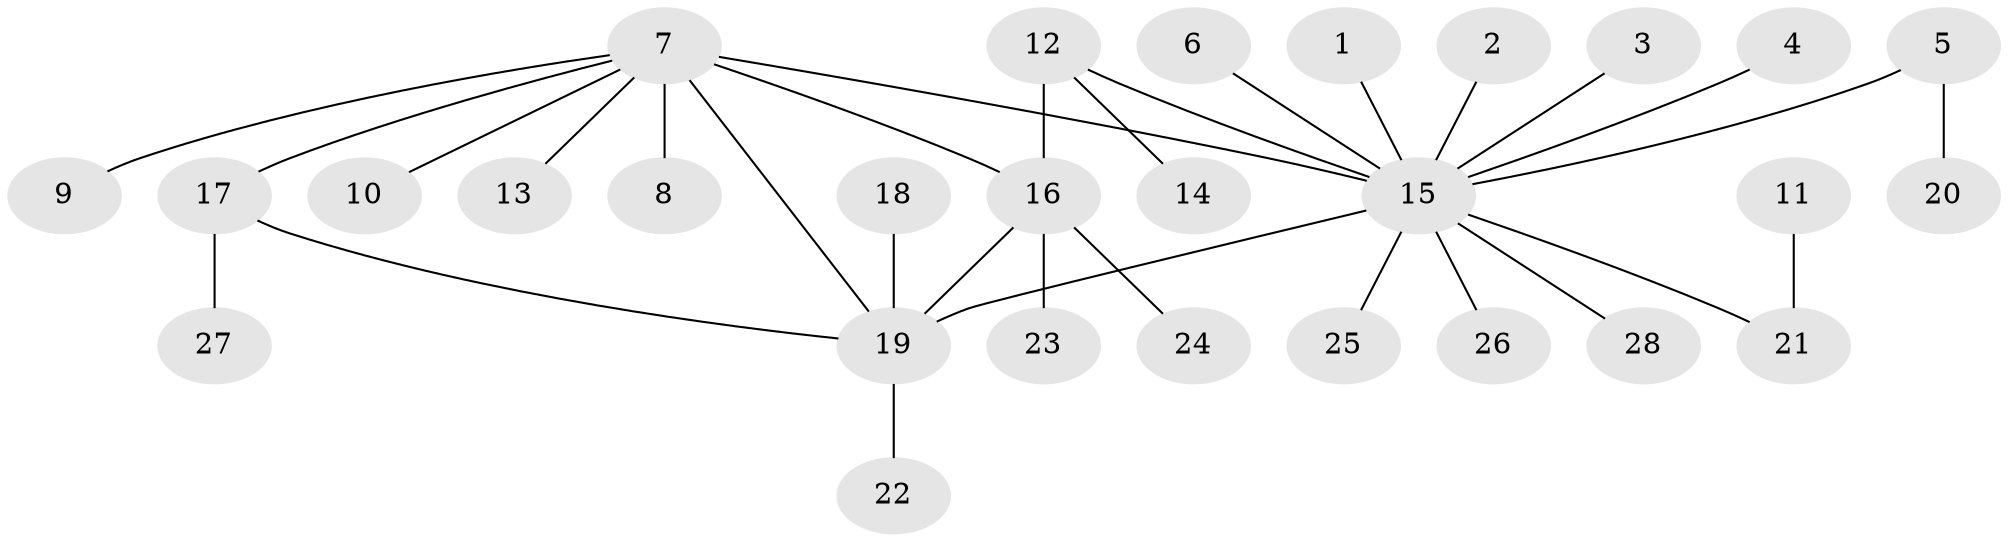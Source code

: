 // original degree distribution, {7: 0.019230769230769232, 1: 0.5192307692307693, 18: 0.019230769230769232, 4: 0.11538461538461539, 3: 0.17307692307692307, 5: 0.019230769230769232, 2: 0.11538461538461539, 6: 0.019230769230769232}
// Generated by graph-tools (version 1.1) at 2025/26/03/09/25 03:26:03]
// undirected, 28 vertices, 31 edges
graph export_dot {
graph [start="1"]
  node [color=gray90,style=filled];
  1;
  2;
  3;
  4;
  5;
  6;
  7;
  8;
  9;
  10;
  11;
  12;
  13;
  14;
  15;
  16;
  17;
  18;
  19;
  20;
  21;
  22;
  23;
  24;
  25;
  26;
  27;
  28;
  1 -- 15 [weight=1.0];
  2 -- 15 [weight=1.0];
  3 -- 15 [weight=1.0];
  4 -- 15 [weight=1.0];
  5 -- 15 [weight=1.0];
  5 -- 20 [weight=1.0];
  6 -- 15 [weight=1.0];
  7 -- 8 [weight=1.0];
  7 -- 9 [weight=1.0];
  7 -- 10 [weight=1.0];
  7 -- 13 [weight=1.0];
  7 -- 15 [weight=2.0];
  7 -- 16 [weight=1.0];
  7 -- 17 [weight=1.0];
  7 -- 19 [weight=1.0];
  11 -- 21 [weight=1.0];
  12 -- 14 [weight=1.0];
  12 -- 15 [weight=1.0];
  12 -- 16 [weight=1.0];
  15 -- 19 [weight=2.0];
  15 -- 21 [weight=1.0];
  15 -- 25 [weight=1.0];
  15 -- 26 [weight=1.0];
  15 -- 28 [weight=2.0];
  16 -- 19 [weight=1.0];
  16 -- 23 [weight=1.0];
  16 -- 24 [weight=1.0];
  17 -- 19 [weight=1.0];
  17 -- 27 [weight=1.0];
  18 -- 19 [weight=2.0];
  19 -- 22 [weight=1.0];
}
